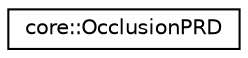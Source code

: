 digraph "Graphical Class Hierarchy"
{
 // LATEX_PDF_SIZE
  edge [fontname="Helvetica",fontsize="10",labelfontname="Helvetica",labelfontsize="10"];
  node [fontname="Helvetica",fontsize="10",shape=record];
  rankdir="LR";
  Node0 [label="core::OcclusionPRD",height=0.2,width=0.4,color="black", fillcolor="white", style="filled",URL="$da/dff/structcore_1_1OcclusionPRD.html",tooltip=" "];
}

